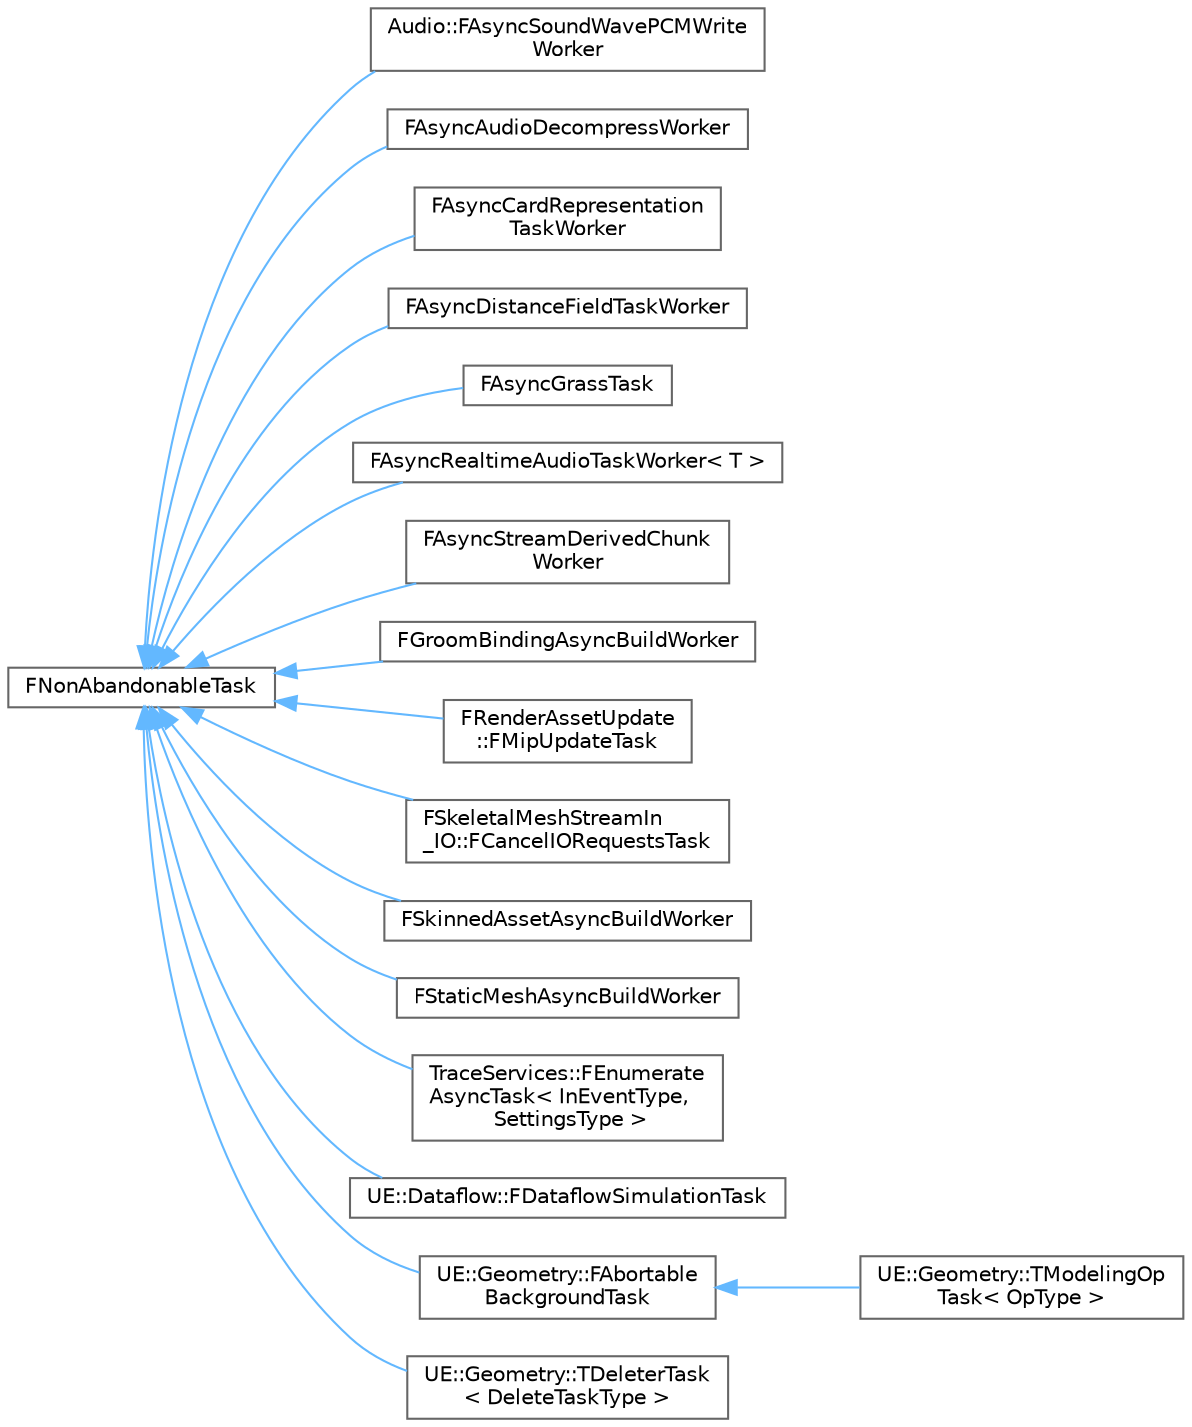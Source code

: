 digraph "Graphical Class Hierarchy"
{
 // INTERACTIVE_SVG=YES
 // LATEX_PDF_SIZE
  bgcolor="transparent";
  edge [fontname=Helvetica,fontsize=10,labelfontname=Helvetica,labelfontsize=10];
  node [fontname=Helvetica,fontsize=10,shape=box,height=0.2,width=0.4];
  rankdir="LR";
  Node0 [id="Node000000",label="FNonAbandonableTask",height=0.2,width=0.4,color="grey40", fillcolor="white", style="filled",URL="$d5/deb/classFNonAbandonableTask.html",tooltip="Stub class to use a base class for tasks that cannot be abandoned."];
  Node0 -> Node1 [id="edge4489_Node000000_Node000001",dir="back",color="steelblue1",style="solid",tooltip=" "];
  Node1 [id="Node000001",label="Audio::FAsyncSoundWavePCMWrite\lWorker",height=0.2,width=0.4,color="grey40", fillcolor="white", style="filled",URL="$da/d79/classAudio_1_1FAsyncSoundWavePCMWriteWorker.html",tooltip=" "];
  Node0 -> Node2 [id="edge4490_Node000000_Node000002",dir="back",color="steelblue1",style="solid",tooltip=" "];
  Node2 [id="Node000002",label="FAsyncAudioDecompressWorker",height=0.2,width=0.4,color="grey40", fillcolor="white", style="filled",URL="$da/d80/classFAsyncAudioDecompressWorker.html",tooltip="Asynchronous audio decompression."];
  Node0 -> Node3 [id="edge4491_Node000000_Node000003",dir="back",color="steelblue1",style="solid",tooltip=" "];
  Node3 [id="Node000003",label="FAsyncCardRepresentation\lTaskWorker",height=0.2,width=0.4,color="grey40", fillcolor="white", style="filled",URL="$d9/d9b/classFAsyncCardRepresentationTaskWorker.html",tooltip=" "];
  Node0 -> Node4 [id="edge4492_Node000000_Node000004",dir="back",color="steelblue1",style="solid",tooltip=" "];
  Node4 [id="Node000004",label="FAsyncDistanceFieldTaskWorker",height=0.2,width=0.4,color="grey40", fillcolor="white", style="filled",URL="$dc/d57/classFAsyncDistanceFieldTaskWorker.html",tooltip=" "];
  Node0 -> Node5 [id="edge4493_Node000000_Node000005",dir="back",color="steelblue1",style="solid",tooltip=" "];
  Node5 [id="Node000005",label="FAsyncGrassTask",height=0.2,width=0.4,color="grey40", fillcolor="white", style="filled",URL="$db/d4c/classFAsyncGrassTask.html",tooltip=" "];
  Node0 -> Node6 [id="edge4494_Node000000_Node000006",dir="back",color="steelblue1",style="solid",tooltip=" "];
  Node6 [id="Node000006",label="FAsyncRealtimeAudioTaskWorker\< T \>",height=0.2,width=0.4,color="grey40", fillcolor="white", style="filled",URL="$d5/d1c/classFAsyncRealtimeAudioTaskWorker.html",tooltip=" "];
  Node0 -> Node7 [id="edge4495_Node000000_Node000007",dir="back",color="steelblue1",style="solid",tooltip=" "];
  Node7 [id="Node000007",label="FAsyncStreamDerivedChunk\lWorker",height=0.2,width=0.4,color="grey40", fillcolor="white", style="filled",URL="$d5/d19/classFAsyncStreamDerivedChunkWorker.html",tooltip="Async worker to stream audio chunks from the derived data cache."];
  Node0 -> Node8 [id="edge4496_Node000000_Node000008",dir="back",color="steelblue1",style="solid",tooltip=" "];
  Node8 [id="Node000008",label="FGroomBindingAsyncBuildWorker",height=0.2,width=0.4,color="grey40", fillcolor="white", style="filled",URL="$d8/d6b/classFGroomBindingAsyncBuildWorker.html",tooltip="Worker used to perform async compilation."];
  Node0 -> Node9 [id="edge4497_Node000000_Node000009",dir="back",color="steelblue1",style="solid",tooltip=" "];
  Node9 [id="Node000009",label="FRenderAssetUpdate\l::FMipUpdateTask",height=0.2,width=0.4,color="grey40", fillcolor="white", style="filled",URL="$d3/da0/classFRenderAssetUpdate_1_1FMipUpdateTask.html",tooltip="An async task used to call tick on the pending update."];
  Node0 -> Node10 [id="edge4498_Node000000_Node000010",dir="back",color="steelblue1",style="solid",tooltip=" "];
  Node10 [id="Node000010",label="FSkeletalMeshStreamIn\l_IO::FCancelIORequestsTask",height=0.2,width=0.4,color="grey40", fillcolor="white", style="filled",URL="$d1/dc2/classFSkeletalMeshStreamIn__IO_1_1FCancelIORequestsTask.html",tooltip=" "];
  Node0 -> Node11 [id="edge4499_Node000000_Node000011",dir="back",color="steelblue1",style="solid",tooltip=" "];
  Node11 [id="Node000011",label="FSkinnedAssetAsyncBuildWorker",height=0.2,width=0.4,color="grey40", fillcolor="white", style="filled",URL="$db/dea/classFSkinnedAssetAsyncBuildWorker.html",tooltip="Worker used to perform async static mesh compilation."];
  Node0 -> Node12 [id="edge4500_Node000000_Node000012",dir="back",color="steelblue1",style="solid",tooltip=" "];
  Node12 [id="Node000012",label="FStaticMeshAsyncBuildWorker",height=0.2,width=0.4,color="grey40", fillcolor="white", style="filled",URL="$d7/daf/classFStaticMeshAsyncBuildWorker.html",tooltip="Worker used to perform async static mesh compilation."];
  Node0 -> Node13 [id="edge4501_Node000000_Node000013",dir="back",color="steelblue1",style="solid",tooltip=" "];
  Node13 [id="Node000013",label="TraceServices::FEnumerate\lAsyncTask\< InEventType,\l SettingsType \>",height=0.2,width=0.4,color="grey40", fillcolor="white", style="filled",URL="$d4/dc6/classTraceServices_1_1FEnumerateAsyncTask.html",tooltip=" "];
  Node0 -> Node14 [id="edge4502_Node000000_Node000014",dir="back",color="steelblue1",style="solid",tooltip=" "];
  Node14 [id="Node000014",label="UE::Dataflow::FDataflowSimulationTask",height=0.2,width=0.4,color="grey40", fillcolor="white", style="filled",URL="$d9/d53/classUE_1_1Dataflow_1_1FDataflowSimulationTask.html",tooltip="Simulation Task to be run on the async thread."];
  Node0 -> Node15 [id="edge4503_Node000000_Node000015",dir="back",color="steelblue1",style="solid",tooltip=" "];
  Node15 [id="Node000015",label="UE::Geometry::FAbortable\lBackgroundTask",height=0.2,width=0.4,color="grey40", fillcolor="white", style="filled",URL="$dd/d94/classUE_1_1Geometry_1_1FAbortableBackgroundTask.html",tooltip="FAbortableBackgroundTask is a FNonAbandonableTask intended for long-running background computations t..."];
  Node15 -> Node16 [id="edge4504_Node000015_Node000016",dir="back",color="steelblue1",style="solid",tooltip=" "];
  Node16 [id="Node000016",label="UE::Geometry::TModelingOp\lTask\< OpType \>",height=0.2,width=0.4,color="grey40", fillcolor="white", style="filled",URL="$d9/d90/classUE_1_1Geometry_1_1TModelingOpTask.html",tooltip="TModelingOpTask is an FAbortableBackgroundTask that executes a modeling operator of template type OpT..."];
  Node0 -> Node17 [id="edge4505_Node000000_Node000017",dir="back",color="steelblue1",style="solid",tooltip=" "];
  Node17 [id="Node000017",label="UE::Geometry::TDeleterTask\l\< DeleteTaskType \>",height=0.2,width=0.4,color="grey40", fillcolor="white", style="filled",URL="$dc/df9/classUE_1_1Geometry_1_1TDeleterTask.html",tooltip="TDeleterTask is a task that takes ownership of another FAsyncTask that is (presumably) still executin..."];
}
